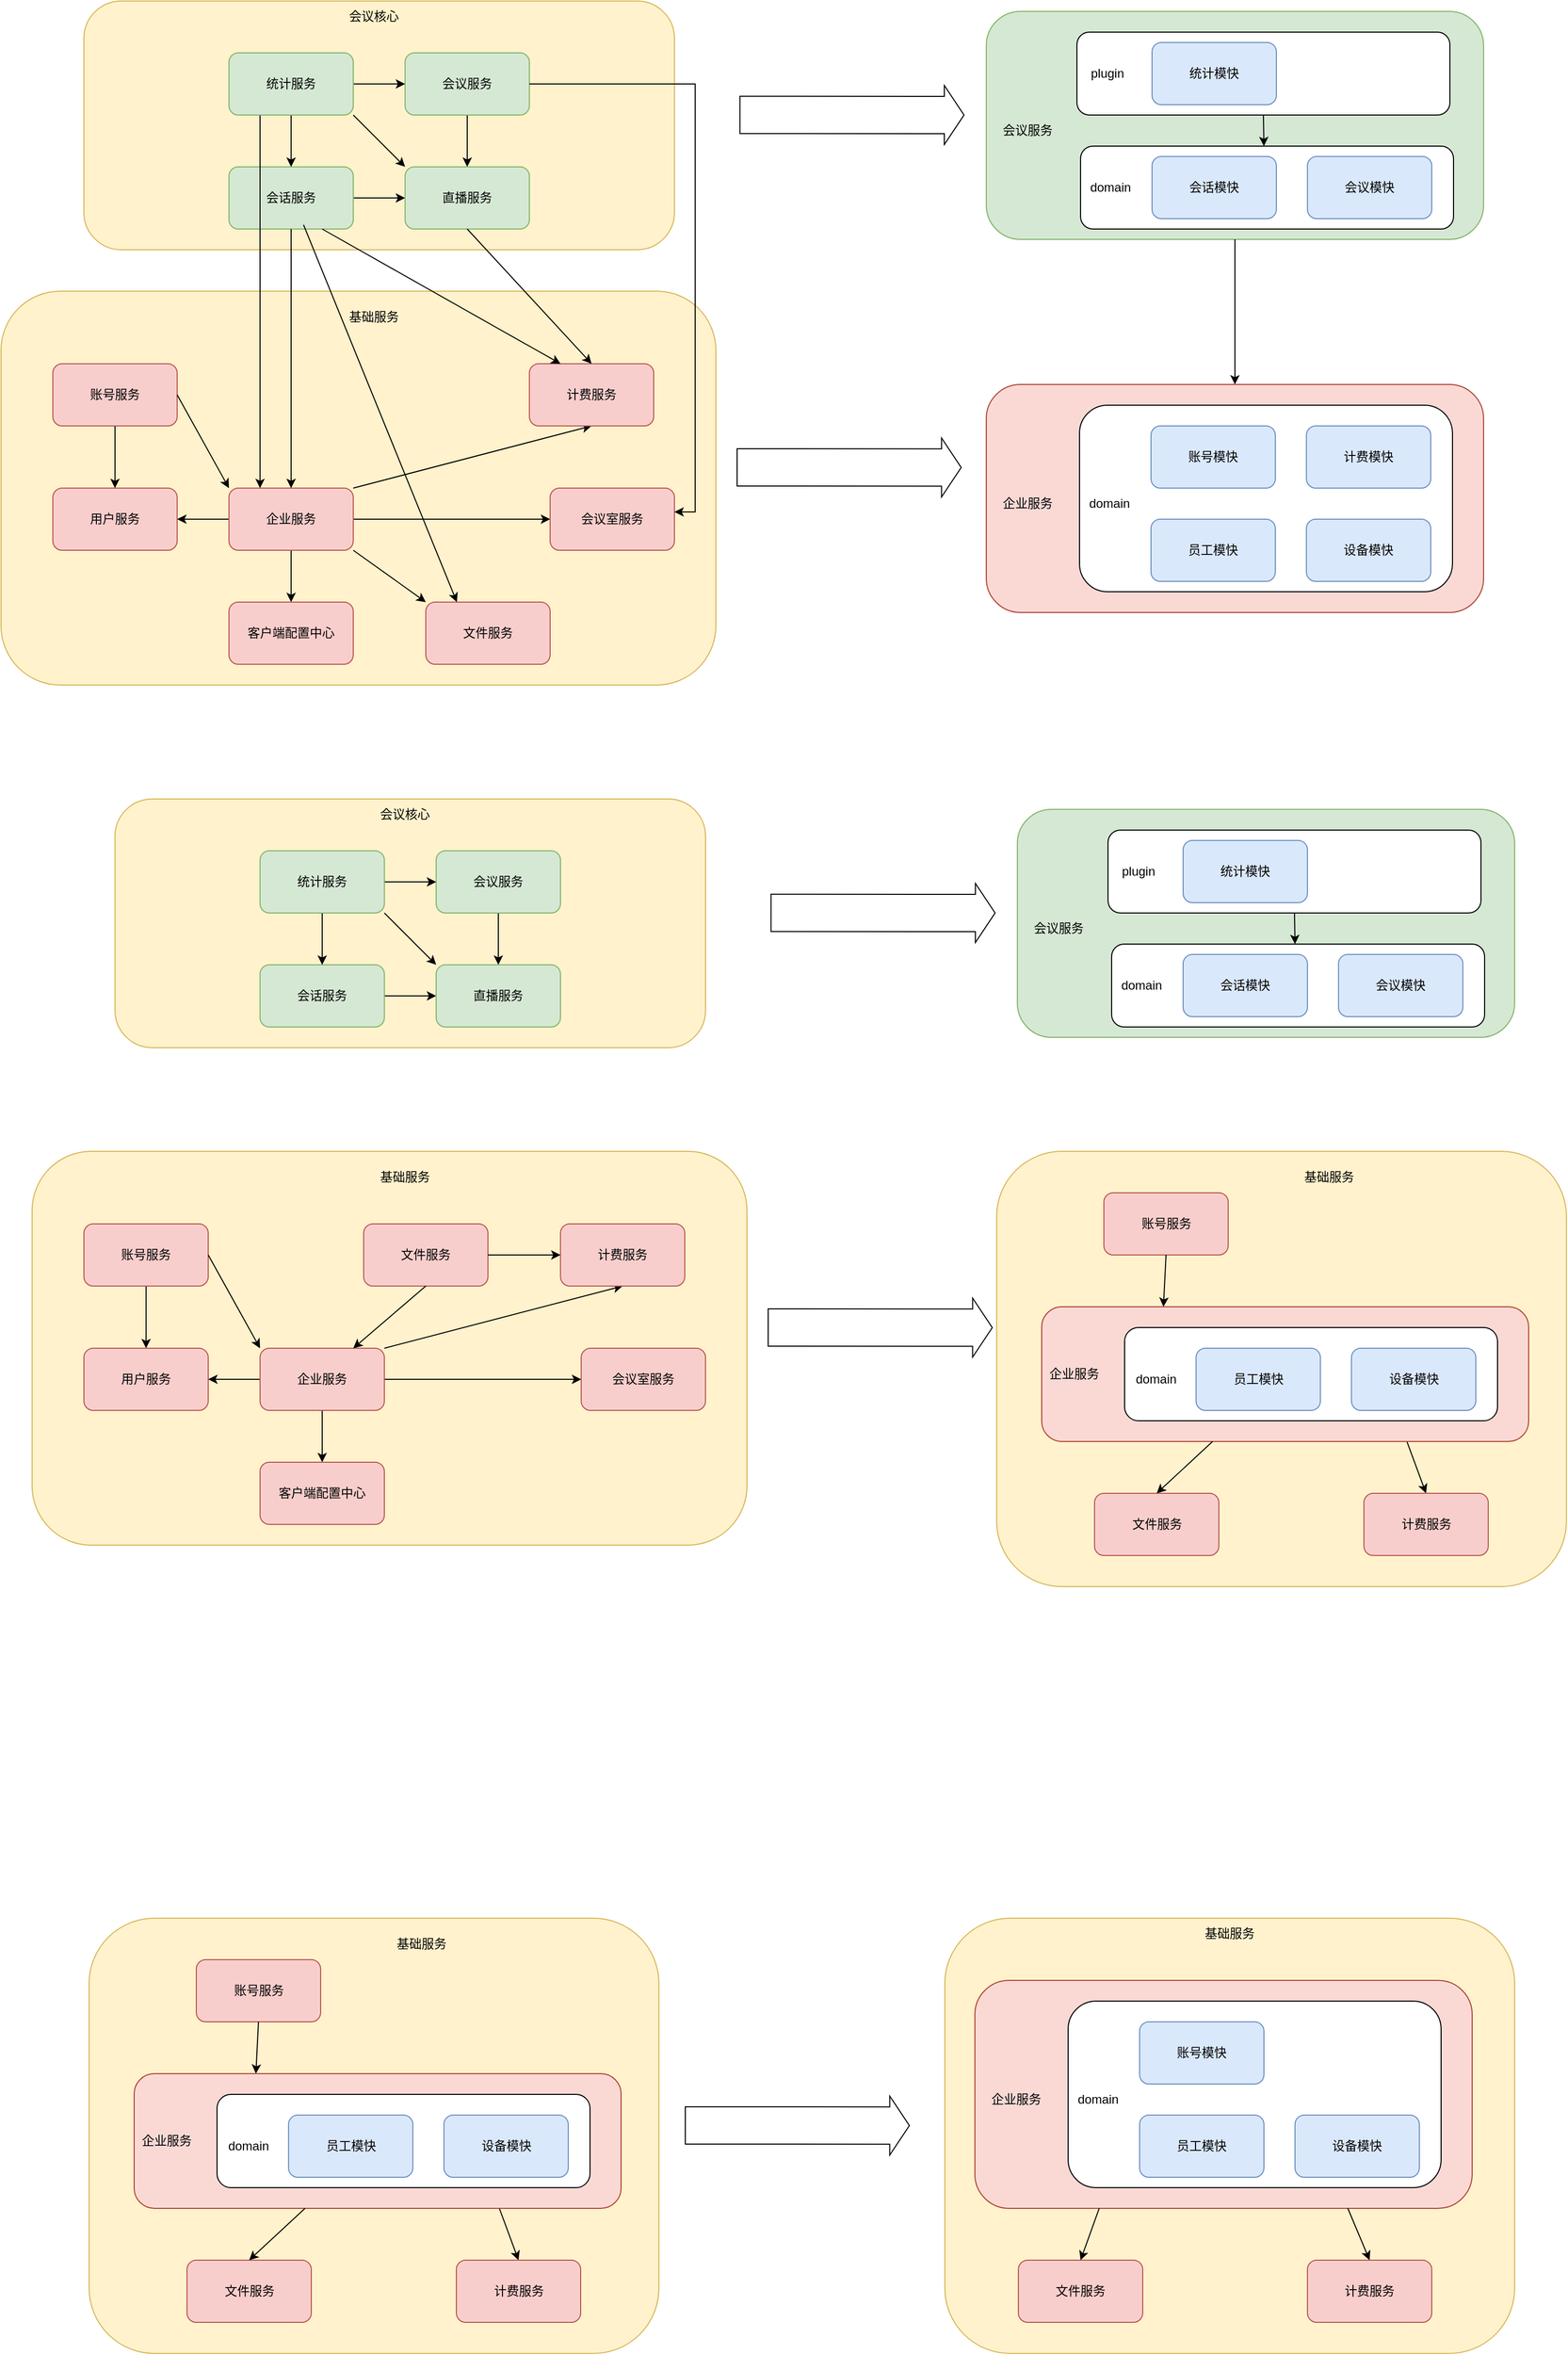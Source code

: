 <mxfile version="28.0.6">
  <diagram name="第 1 页" id="eJTNAvfNTYH1dQkb1K-Z">
    <mxGraphModel dx="2066" dy="1137" grid="1" gridSize="10" guides="1" tooltips="1" connect="1" arrows="1" fold="1" page="1" pageScale="1" pageWidth="827" pageHeight="1169" math="0" shadow="0">
      <root>
        <mxCell id="0" />
        <mxCell id="1" parent="0" />
        <mxCell id="ZSQEGUYuyJMnZnIy-sLQ-220" value="" style="rounded=1;whiteSpace=wrap;html=1;fillColor=#fff2cc;shadow=0;strokeColor=#d6b656;glass=0;" vertex="1" parent="1">
          <mxGeometry x="961" y="1880" width="550" height="420" as="geometry" />
        </mxCell>
        <mxCell id="ZSQEGUYuyJMnZnIy-sLQ-106" value="" style="rounded=1;whiteSpace=wrap;html=1;movable=1;resizable=1;rotatable=1;deletable=1;editable=1;locked=0;connectable=1;fillColor=#d5e8d4;strokeColor=#82b366;" vertex="1" parent="1">
          <mxGeometry x="1001" y="40" width="480" height="220" as="geometry" />
        </mxCell>
        <mxCell id="uBt-b1F2RA5JdHw69HLk-2" value="" style="rounded=1;whiteSpace=wrap;html=1;fillColor=#fff2cc;shadow=0;strokeColor=#d6b656;glass=0;" parent="1" vertex="1">
          <mxGeometry x="50" y="310" width="690" height="380" as="geometry" />
        </mxCell>
        <mxCell id="uBt-b1F2RA5JdHw69HLk-3" value="基础服务" style="text;html=1;align=center;verticalAlign=middle;whiteSpace=wrap;rounded=0;shadow=0;" parent="1" vertex="1">
          <mxGeometry x="380" y="320" width="60" height="30" as="geometry" />
        </mxCell>
        <mxCell id="uBt-b1F2RA5JdHw69HLk-4" value="用户服务" style="rounded=1;whiteSpace=wrap;html=1;fillColor=#f8cecc;shadow=0;strokeColor=#b85450;" parent="1" vertex="1">
          <mxGeometry x="100" y="500" width="120" height="60" as="geometry" />
        </mxCell>
        <mxCell id="uBt-b1F2RA5JdHw69HLk-32" value="" style="edgeStyle=orthogonalEdgeStyle;rounded=0;orthogonalLoop=1;jettySize=auto;html=1;shadow=0;" parent="1" source="uBt-b1F2RA5JdHw69HLk-5" target="uBt-b1F2RA5JdHw69HLk-4" edge="1">
          <mxGeometry relative="1" as="geometry" />
        </mxCell>
        <mxCell id="uBt-b1F2RA5JdHw69HLk-34" style="edgeStyle=orthogonalEdgeStyle;rounded=0;orthogonalLoop=1;jettySize=auto;html=1;exitX=1;exitY=0.5;exitDx=0;exitDy=0;entryX=0;entryY=0.5;entryDx=0;entryDy=0;shadow=0;" parent="1" source="uBt-b1F2RA5JdHw69HLk-5" target="uBt-b1F2RA5JdHw69HLk-33" edge="1">
          <mxGeometry relative="1" as="geometry" />
        </mxCell>
        <mxCell id="uBt-b1F2RA5JdHw69HLk-39" value="" style="edgeStyle=orthogonalEdgeStyle;rounded=0;orthogonalLoop=1;jettySize=auto;html=1;shadow=0;" parent="1" source="uBt-b1F2RA5JdHw69HLk-5" target="uBt-b1F2RA5JdHw69HLk-38" edge="1">
          <mxGeometry relative="1" as="geometry" />
        </mxCell>
        <mxCell id="ZSQEGUYuyJMnZnIy-sLQ-83" style="rounded=0;orthogonalLoop=1;jettySize=auto;html=1;exitX=1;exitY=0;exitDx=0;exitDy=0;entryX=0.5;entryY=1;entryDx=0;entryDy=0;" edge="1" parent="1" source="uBt-b1F2RA5JdHw69HLk-5" target="uBt-b1F2RA5JdHw69HLk-8">
          <mxGeometry relative="1" as="geometry" />
        </mxCell>
        <mxCell id="ZSQEGUYuyJMnZnIy-sLQ-217" style="rounded=0;orthogonalLoop=1;jettySize=auto;html=1;exitX=1;exitY=1;exitDx=0;exitDy=0;entryX=0;entryY=0;entryDx=0;entryDy=0;" edge="1" parent="1" source="uBt-b1F2RA5JdHw69HLk-5" target="uBt-b1F2RA5JdHw69HLk-7">
          <mxGeometry relative="1" as="geometry" />
        </mxCell>
        <mxCell id="uBt-b1F2RA5JdHw69HLk-5" value="企业服务" style="rounded=1;whiteSpace=wrap;html=1;fillColor=#f8cecc;shadow=0;strokeColor=#b85450;" parent="1" vertex="1">
          <mxGeometry x="270" y="500" width="120" height="60" as="geometry" />
        </mxCell>
        <mxCell id="uBt-b1F2RA5JdHw69HLk-31" value="" style="edgeStyle=orthogonalEdgeStyle;rounded=0;orthogonalLoop=1;jettySize=auto;html=1;shadow=0;" parent="1" source="uBt-b1F2RA5JdHw69HLk-6" target="uBt-b1F2RA5JdHw69HLk-4" edge="1">
          <mxGeometry relative="1" as="geometry" />
        </mxCell>
        <mxCell id="uBt-b1F2RA5JdHw69HLk-6" value="账号服务" style="rounded=1;whiteSpace=wrap;html=1;fillColor=#f8cecc;shadow=0;strokeColor=#b85450;" parent="1" vertex="1">
          <mxGeometry x="100" y="380" width="120" height="60" as="geometry" />
        </mxCell>
        <mxCell id="uBt-b1F2RA5JdHw69HLk-7" value="文件服务" style="rounded=1;whiteSpace=wrap;html=1;fillColor=#f8cecc;shadow=0;strokeColor=#b85450;" parent="1" vertex="1">
          <mxGeometry x="460" y="610" width="120" height="60" as="geometry" />
        </mxCell>
        <mxCell id="uBt-b1F2RA5JdHw69HLk-8" value="计费服务" style="rounded=1;whiteSpace=wrap;html=1;fillColor=#f8cecc;shadow=0;strokeColor=#b85450;" parent="1" vertex="1">
          <mxGeometry x="560" y="380" width="120" height="60" as="geometry" />
        </mxCell>
        <mxCell id="uBt-b1F2RA5JdHw69HLk-9" value="" style="rounded=1;whiteSpace=wrap;html=1;fillColor=#fff2cc;shadow=0;strokeColor=#d6b656;glass=0;" parent="1" vertex="1">
          <mxGeometry x="130" y="30" width="570" height="240" as="geometry" />
        </mxCell>
        <mxCell id="uBt-b1F2RA5JdHw69HLk-11" value="会议核心" style="text;html=1;align=center;verticalAlign=middle;whiteSpace=wrap;rounded=0;shadow=0;" parent="1" vertex="1">
          <mxGeometry x="380" y="30" width="60" height="30" as="geometry" />
        </mxCell>
        <mxCell id="uBt-b1F2RA5JdHw69HLk-19" value="" style="edgeStyle=orthogonalEdgeStyle;rounded=0;orthogonalLoop=1;jettySize=auto;html=1;shadow=0;" parent="1" source="uBt-b1F2RA5JdHw69HLk-12" target="uBt-b1F2RA5JdHw69HLk-14" edge="1">
          <mxGeometry relative="1" as="geometry" />
        </mxCell>
        <mxCell id="uBt-b1F2RA5JdHw69HLk-12" value="会议服务" style="rounded=1;whiteSpace=wrap;html=1;fillColor=#d5e8d4;shadow=0;strokeColor=#82b366;" parent="1" vertex="1">
          <mxGeometry x="440" y="80" width="120" height="60" as="geometry" />
        </mxCell>
        <mxCell id="uBt-b1F2RA5JdHw69HLk-18" value="" style="edgeStyle=orthogonalEdgeStyle;rounded=0;orthogonalLoop=1;jettySize=auto;html=1;shadow=0;" parent="1" source="uBt-b1F2RA5JdHw69HLk-13" target="uBt-b1F2RA5JdHw69HLk-14" edge="1">
          <mxGeometry relative="1" as="geometry" />
        </mxCell>
        <mxCell id="uBt-b1F2RA5JdHw69HLk-13" value="会话服务" style="rounded=1;whiteSpace=wrap;html=1;fillColor=#d5e8d4;shadow=0;strokeColor=#82b366;" parent="1" vertex="1">
          <mxGeometry x="270" y="190" width="120" height="60" as="geometry" />
        </mxCell>
        <mxCell id="uBt-b1F2RA5JdHw69HLk-14" value="直播服务" style="rounded=1;whiteSpace=wrap;html=1;shadow=0;fillColor=#d5e8d4;strokeColor=#82b366;glass=0;" parent="1" vertex="1">
          <mxGeometry x="440" y="190" width="120" height="60" as="geometry" />
        </mxCell>
        <mxCell id="uBt-b1F2RA5JdHw69HLk-16" value="" style="edgeStyle=orthogonalEdgeStyle;rounded=0;orthogonalLoop=1;jettySize=auto;html=1;shadow=0;" parent="1" source="uBt-b1F2RA5JdHw69HLk-15" target="uBt-b1F2RA5JdHw69HLk-12" edge="1">
          <mxGeometry relative="1" as="geometry" />
        </mxCell>
        <mxCell id="uBt-b1F2RA5JdHw69HLk-17" value="" style="edgeStyle=orthogonalEdgeStyle;rounded=0;orthogonalLoop=1;jettySize=auto;html=1;shadow=0;" parent="1" source="uBt-b1F2RA5JdHw69HLk-15" target="uBt-b1F2RA5JdHw69HLk-13" edge="1">
          <mxGeometry relative="1" as="geometry" />
        </mxCell>
        <mxCell id="uBt-b1F2RA5JdHw69HLk-40" style="rounded=0;orthogonalLoop=1;jettySize=auto;html=1;exitX=0.25;exitY=1;exitDx=0;exitDy=0;entryX=0.25;entryY=0;entryDx=0;entryDy=0;shadow=0;" parent="1" source="uBt-b1F2RA5JdHw69HLk-15" target="uBt-b1F2RA5JdHw69HLk-5" edge="1">
          <mxGeometry relative="1" as="geometry" />
        </mxCell>
        <mxCell id="uBt-b1F2RA5JdHw69HLk-15" value="统计服务" style="rounded=1;whiteSpace=wrap;html=1;shadow=0;fillColor=#d5e8d4;strokeColor=#82b366;" parent="1" vertex="1">
          <mxGeometry x="270" y="80" width="120" height="60" as="geometry" />
        </mxCell>
        <mxCell id="uBt-b1F2RA5JdHw69HLk-20" value="" style="endArrow=classic;html=1;rounded=0;exitX=1;exitY=1;exitDx=0;exitDy=0;entryX=0;entryY=0;entryDx=0;entryDy=0;shadow=0;" parent="1" source="uBt-b1F2RA5JdHw69HLk-15" target="uBt-b1F2RA5JdHw69HLk-14" edge="1">
          <mxGeometry width="50" height="50" relative="1" as="geometry">
            <mxPoint x="390" y="350" as="sourcePoint" />
            <mxPoint x="440" y="300" as="targetPoint" />
          </mxGeometry>
        </mxCell>
        <mxCell id="uBt-b1F2RA5JdHw69HLk-21" value="" style="endArrow=classic;html=1;rounded=0;exitX=0.5;exitY=1;exitDx=0;exitDy=0;entryX=0.5;entryY=0;entryDx=0;entryDy=0;shadow=0;" parent="1" source="uBt-b1F2RA5JdHw69HLk-14" target="uBt-b1F2RA5JdHw69HLk-8" edge="1">
          <mxGeometry width="50" height="50" relative="1" as="geometry">
            <mxPoint x="-10" y="330" as="sourcePoint" />
            <mxPoint x="40" y="280" as="targetPoint" />
          </mxGeometry>
        </mxCell>
        <mxCell id="uBt-b1F2RA5JdHw69HLk-23" value="" style="endArrow=classic;html=1;rounded=0;exitX=0.5;exitY=1;exitDx=0;exitDy=0;entryX=0.5;entryY=0;entryDx=0;entryDy=0;shadow=0;" parent="1" source="uBt-b1F2RA5JdHw69HLk-13" target="uBt-b1F2RA5JdHw69HLk-5" edge="1">
          <mxGeometry width="50" height="50" relative="1" as="geometry">
            <mxPoint x="514" y="260" as="sourcePoint" />
            <mxPoint x="560" y="400" as="targetPoint" />
          </mxGeometry>
        </mxCell>
        <mxCell id="uBt-b1F2RA5JdHw69HLk-24" value="" style="endArrow=classic;html=1;rounded=0;exitX=0.75;exitY=1;exitDx=0;exitDy=0;entryX=0.25;entryY=0;entryDx=0;entryDy=0;shadow=0;" parent="1" source="uBt-b1F2RA5JdHw69HLk-13" target="uBt-b1F2RA5JdHw69HLk-8" edge="1">
          <mxGeometry width="50" height="50" relative="1" as="geometry">
            <mxPoint x="340" y="260" as="sourcePoint" />
            <mxPoint x="364" y="410" as="targetPoint" />
          </mxGeometry>
        </mxCell>
        <mxCell id="uBt-b1F2RA5JdHw69HLk-25" value="" style="endArrow=classic;html=1;rounded=0;exitX=0.6;exitY=0.933;exitDx=0;exitDy=0;entryX=0.25;entryY=0;entryDx=0;entryDy=0;exitPerimeter=0;shadow=0;" parent="1" source="uBt-b1F2RA5JdHw69HLk-13" target="uBt-b1F2RA5JdHw69HLk-7" edge="1">
          <mxGeometry width="50" height="50" relative="1" as="geometry">
            <mxPoint x="340" y="260" as="sourcePoint" />
            <mxPoint x="364" y="410" as="targetPoint" />
          </mxGeometry>
        </mxCell>
        <mxCell id="uBt-b1F2RA5JdHw69HLk-30" value="" style="endArrow=classic;html=1;rounded=0;exitX=1;exitY=0.5;exitDx=0;exitDy=0;entryX=0;entryY=0;entryDx=0;entryDy=0;shadow=0;" parent="1" source="uBt-b1F2RA5JdHw69HLk-6" target="uBt-b1F2RA5JdHw69HLk-5" edge="1">
          <mxGeometry width="50" height="50" relative="1" as="geometry">
            <mxPoint x="340" y="260" as="sourcePoint" />
            <mxPoint x="394" y="480" as="targetPoint" />
          </mxGeometry>
        </mxCell>
        <mxCell id="uBt-b1F2RA5JdHw69HLk-33" value="会议室服务" style="rounded=1;whiteSpace=wrap;html=1;fillColor=#f8cecc;shadow=0;strokeColor=#b85450;" parent="1" vertex="1">
          <mxGeometry x="580" y="500" width="120" height="60" as="geometry" />
        </mxCell>
        <mxCell id="uBt-b1F2RA5JdHw69HLk-37" style="edgeStyle=orthogonalEdgeStyle;rounded=0;orthogonalLoop=1;jettySize=auto;html=1;entryX=1;entryY=0.383;entryDx=0;entryDy=0;entryPerimeter=0;shadow=0;" parent="1" source="uBt-b1F2RA5JdHw69HLk-12" target="uBt-b1F2RA5JdHw69HLk-33" edge="1">
          <mxGeometry relative="1" as="geometry" />
        </mxCell>
        <mxCell id="uBt-b1F2RA5JdHw69HLk-38" value="客户端配置中心" style="rounded=1;whiteSpace=wrap;html=1;fillColor=#f8cecc;shadow=0;strokeColor=#b85450;" parent="1" vertex="1">
          <mxGeometry x="270" y="610" width="120" height="60" as="geometry" />
        </mxCell>
        <mxCell id="ZSQEGUYuyJMnZnIy-sLQ-87" value="" style="shape=flexArrow;endArrow=classic;html=1;rounded=0;exitX=1.004;exitY=0.444;exitDx=0;exitDy=0;exitPerimeter=0;width=36;endSize=5.99;" edge="1" parent="1">
          <mxGeometry width="50" height="50" relative="1" as="geometry">
            <mxPoint x="762.72" y="139.88" as="sourcePoint" />
            <mxPoint x="980" y="140" as="targetPoint" />
          </mxGeometry>
        </mxCell>
        <mxCell id="ZSQEGUYuyJMnZnIy-sLQ-104" value="" style="shape=flexArrow;endArrow=classic;html=1;rounded=0;exitX=1.004;exitY=0.444;exitDx=0;exitDy=0;exitPerimeter=0;width=36;endSize=5.99;" edge="1" parent="1">
          <mxGeometry width="50" height="50" relative="1" as="geometry">
            <mxPoint x="760.0" y="480.0" as="sourcePoint" />
            <mxPoint x="977.28" y="480.12" as="targetPoint" />
          </mxGeometry>
        </mxCell>
        <mxCell id="ZSQEGUYuyJMnZnIy-sLQ-105" value="" style="endArrow=classic;html=1;rounded=0;entryX=0.5;entryY=0;entryDx=0;entryDy=0;exitX=0.5;exitY=1;exitDx=0;exitDy=0;" edge="1" parent="1" target="ZSQEGUYuyJMnZnIy-sLQ-92">
          <mxGeometry width="50" height="50" relative="1" as="geometry">
            <mxPoint x="1241" y="260" as="sourcePoint" />
            <mxPoint x="881" y="290" as="targetPoint" />
          </mxGeometry>
        </mxCell>
        <mxCell id="ZSQEGUYuyJMnZnIy-sLQ-92" value="" style="rounded=1;whiteSpace=wrap;html=1;movable=1;resizable=1;rotatable=1;deletable=1;editable=1;locked=0;connectable=1;fillColor=#fad9d5;strokeColor=#ae4132;" vertex="1" parent="1">
          <mxGeometry x="1001" y="400" width="480" height="220" as="geometry" />
        </mxCell>
        <mxCell id="ZSQEGUYuyJMnZnIy-sLQ-98" value="" style="rounded=1;whiteSpace=wrap;html=1;movable=1;resizable=1;rotatable=1;deletable=1;editable=1;locked=0;connectable=1;container=0;" vertex="1" parent="1">
          <mxGeometry x="1091" y="420" width="360" height="180" as="geometry" />
        </mxCell>
        <mxCell id="ZSQEGUYuyJMnZnIy-sLQ-95" value="账号模快" style="rounded=1;whiteSpace=wrap;html=1;shadow=0;movable=1;resizable=1;rotatable=1;deletable=1;editable=1;locked=0;connectable=1;fillColor=#dae8fc;strokeColor=#6c8ebf;" vertex="1" parent="1">
          <mxGeometry x="1160" y="440" width="120" height="60" as="geometry" />
        </mxCell>
        <mxCell id="ZSQEGUYuyJMnZnIy-sLQ-102" value="企业服务" style="text;html=1;align=center;verticalAlign=middle;whiteSpace=wrap;rounded=0;movable=1;resizable=1;rotatable=1;deletable=1;editable=1;locked=0;connectable=1;" vertex="1" parent="1">
          <mxGeometry x="1011" y="500" width="60" height="30" as="geometry" />
        </mxCell>
        <mxCell id="ZSQEGUYuyJMnZnIy-sLQ-103" value="计费模快" style="rounded=1;whiteSpace=wrap;html=1;shadow=0;fillColor=#dae8fc;strokeColor=#6c8ebf;movable=1;resizable=1;rotatable=1;deletable=1;editable=1;locked=0;connectable=1;" vertex="1" parent="1">
          <mxGeometry x="1310" y="440" width="120" height="60" as="geometry" />
        </mxCell>
        <mxCell id="ZSQEGUYuyJMnZnIy-sLQ-99" value="设备模快" style="rounded=1;whiteSpace=wrap;html=1;fillColor=#dae8fc;shadow=0;strokeColor=#6c8ebf;movable=1;resizable=1;rotatable=1;deletable=1;editable=1;locked=0;connectable=1;container=0;" vertex="1" parent="1">
          <mxGeometry x="1310" y="530" width="120" height="60" as="geometry" />
        </mxCell>
        <mxCell id="ZSQEGUYuyJMnZnIy-sLQ-100" value="员工模快" style="rounded=1;whiteSpace=wrap;html=1;shadow=0;movable=1;resizable=1;rotatable=1;deletable=1;editable=1;locked=0;connectable=1;container=0;fillColor=#dae8fc;strokeColor=#6c8ebf;" vertex="1" parent="1">
          <mxGeometry x="1160" y="530" width="120" height="60" as="geometry" />
        </mxCell>
        <mxCell id="ZSQEGUYuyJMnZnIy-sLQ-101" value="domain" style="text;html=1;align=center;verticalAlign=middle;whiteSpace=wrap;rounded=0;movable=1;resizable=1;rotatable=1;deletable=1;editable=1;locked=0;connectable=1;container=0;" vertex="1" parent="1">
          <mxGeometry x="1090" y="500" width="60" height="30" as="geometry" />
        </mxCell>
        <mxCell id="ZSQEGUYuyJMnZnIy-sLQ-78" style="edgeStyle=orthogonalEdgeStyle;rounded=0;orthogonalLoop=1;jettySize=auto;html=1;exitX=0.5;exitY=1;exitDx=0;exitDy=0;movable=1;resizable=1;rotatable=1;deletable=1;editable=1;locked=0;connectable=1;" edge="1" parent="1" source="ZSQEGUYuyJMnZnIy-sLQ-75">
          <mxGeometry relative="1" as="geometry">
            <mxPoint x="1269" y="170" as="targetPoint" />
          </mxGeometry>
        </mxCell>
        <mxCell id="ZSQEGUYuyJMnZnIy-sLQ-75" value="" style="rounded=1;whiteSpace=wrap;html=1;movable=1;resizable=1;rotatable=1;deletable=1;editable=1;locked=0;connectable=1;container=0;" vertex="1" parent="1">
          <mxGeometry x="1088.5" y="60" width="360" height="80" as="geometry" />
        </mxCell>
        <mxCell id="ZSQEGUYuyJMnZnIy-sLQ-59" value="统计模快" style="rounded=1;whiteSpace=wrap;html=1;shadow=0;movable=1;resizable=1;rotatable=1;deletable=1;editable=1;locked=0;connectable=1;container=0;fillColor=#dae8fc;strokeColor=#6c8ebf;" vertex="1" parent="1">
          <mxGeometry x="1161" y="70" width="120" height="60" as="geometry" />
        </mxCell>
        <mxCell id="ZSQEGUYuyJMnZnIy-sLQ-76" value="plugin" style="text;html=1;align=center;verticalAlign=middle;whiteSpace=wrap;rounded=0;movable=1;resizable=1;rotatable=1;deletable=1;editable=1;locked=0;connectable=1;container=0;" vertex="1" parent="1">
          <mxGeometry x="1087.5" y="85" width="60" height="30" as="geometry" />
        </mxCell>
        <mxCell id="ZSQEGUYuyJMnZnIy-sLQ-79" value="会议服务" style="text;html=1;align=center;verticalAlign=middle;whiteSpace=wrap;rounded=0;movable=1;resizable=1;rotatable=1;deletable=1;editable=1;locked=0;connectable=1;container=0;" vertex="1" parent="1">
          <mxGeometry x="1011" y="140" width="60" height="30" as="geometry" />
        </mxCell>
        <mxCell id="ZSQEGUYuyJMnZnIy-sLQ-72" value="" style="rounded=1;whiteSpace=wrap;html=1;movable=1;resizable=1;rotatable=1;deletable=1;editable=1;locked=0;connectable=1;container=0;" vertex="1" parent="1">
          <mxGeometry x="1092" y="170" width="360" height="80" as="geometry" />
        </mxCell>
        <mxCell id="ZSQEGUYuyJMnZnIy-sLQ-52" value="会议模快" style="rounded=1;whiteSpace=wrap;html=1;shadow=0;movable=1;resizable=1;rotatable=1;deletable=1;editable=1;locked=0;connectable=1;container=0;fillColor=#dae8fc;strokeColor=#6c8ebf;" vertex="1" parent="1">
          <mxGeometry x="1311" y="180" width="120" height="60" as="geometry" />
        </mxCell>
        <mxCell id="ZSQEGUYuyJMnZnIy-sLQ-54" value="会话模快" style="rounded=1;whiteSpace=wrap;html=1;shadow=0;movable=1;resizable=1;rotatable=1;deletable=1;editable=1;locked=0;connectable=1;container=0;fillColor=#dae8fc;strokeColor=#6c8ebf;" vertex="1" parent="1">
          <mxGeometry x="1161" y="180" width="120" height="60" as="geometry" />
        </mxCell>
        <mxCell id="ZSQEGUYuyJMnZnIy-sLQ-73" value="domain" style="text;html=1;align=center;verticalAlign=middle;whiteSpace=wrap;rounded=0;movable=1;resizable=1;rotatable=1;deletable=1;editable=1;locked=0;connectable=1;container=0;" vertex="1" parent="1">
          <mxGeometry x="1091" y="195" width="60" height="30" as="geometry" />
        </mxCell>
        <mxCell id="ZSQEGUYuyJMnZnIy-sLQ-107" value="" style="rounded=1;whiteSpace=wrap;html=1;movable=1;resizable=1;rotatable=1;deletable=1;editable=1;locked=0;connectable=1;fillColor=#d5e8d4;strokeColor=#82b366;" vertex="1" parent="1">
          <mxGeometry x="1031" y="810" width="480" height="220" as="geometry" />
        </mxCell>
        <mxCell id="ZSQEGUYuyJMnZnIy-sLQ-108" value="" style="rounded=1;whiteSpace=wrap;html=1;fillColor=#fff2cc;shadow=0;strokeColor=#d6b656;glass=0;" vertex="1" parent="1">
          <mxGeometry x="80" y="1140" width="690" height="380" as="geometry" />
        </mxCell>
        <mxCell id="ZSQEGUYuyJMnZnIy-sLQ-109" value="基础服务" style="text;html=1;align=center;verticalAlign=middle;whiteSpace=wrap;rounded=0;shadow=0;" vertex="1" parent="1">
          <mxGeometry x="410" y="1150" width="60" height="30" as="geometry" />
        </mxCell>
        <mxCell id="ZSQEGUYuyJMnZnIy-sLQ-110" value="用户服务" style="rounded=1;whiteSpace=wrap;html=1;fillColor=#f8cecc;shadow=0;strokeColor=#b85450;" vertex="1" parent="1">
          <mxGeometry x="130" y="1330" width="120" height="60" as="geometry" />
        </mxCell>
        <mxCell id="ZSQEGUYuyJMnZnIy-sLQ-111" value="" style="edgeStyle=orthogonalEdgeStyle;rounded=0;orthogonalLoop=1;jettySize=auto;html=1;shadow=0;" edge="1" source="ZSQEGUYuyJMnZnIy-sLQ-115" target="ZSQEGUYuyJMnZnIy-sLQ-110" parent="1">
          <mxGeometry relative="1" as="geometry" />
        </mxCell>
        <mxCell id="ZSQEGUYuyJMnZnIy-sLQ-112" style="edgeStyle=orthogonalEdgeStyle;rounded=0;orthogonalLoop=1;jettySize=auto;html=1;exitX=1;exitY=0.5;exitDx=0;exitDy=0;entryX=0;entryY=0.5;entryDx=0;entryDy=0;shadow=0;" edge="1" source="ZSQEGUYuyJMnZnIy-sLQ-115" target="ZSQEGUYuyJMnZnIy-sLQ-139" parent="1">
          <mxGeometry relative="1" as="geometry" />
        </mxCell>
        <mxCell id="ZSQEGUYuyJMnZnIy-sLQ-113" value="" style="edgeStyle=orthogonalEdgeStyle;rounded=0;orthogonalLoop=1;jettySize=auto;html=1;shadow=0;" edge="1" source="ZSQEGUYuyJMnZnIy-sLQ-115" target="ZSQEGUYuyJMnZnIy-sLQ-141" parent="1">
          <mxGeometry relative="1" as="geometry" />
        </mxCell>
        <mxCell id="ZSQEGUYuyJMnZnIy-sLQ-114" style="rounded=0;orthogonalLoop=1;jettySize=auto;html=1;exitX=1;exitY=0;exitDx=0;exitDy=0;entryX=0.5;entryY=1;entryDx=0;entryDy=0;" edge="1" source="ZSQEGUYuyJMnZnIy-sLQ-115" target="ZSQEGUYuyJMnZnIy-sLQ-119" parent="1">
          <mxGeometry relative="1" as="geometry" />
        </mxCell>
        <mxCell id="ZSQEGUYuyJMnZnIy-sLQ-115" value="企业服务" style="rounded=1;whiteSpace=wrap;html=1;fillColor=#f8cecc;shadow=0;strokeColor=#b85450;" vertex="1" parent="1">
          <mxGeometry x="300" y="1330" width="120" height="60" as="geometry" />
        </mxCell>
        <mxCell id="ZSQEGUYuyJMnZnIy-sLQ-116" value="" style="edgeStyle=orthogonalEdgeStyle;rounded=0;orthogonalLoop=1;jettySize=auto;html=1;shadow=0;" edge="1" source="ZSQEGUYuyJMnZnIy-sLQ-117" target="ZSQEGUYuyJMnZnIy-sLQ-110" parent="1">
          <mxGeometry relative="1" as="geometry" />
        </mxCell>
        <mxCell id="ZSQEGUYuyJMnZnIy-sLQ-117" value="账号服务" style="rounded=1;whiteSpace=wrap;html=1;fillColor=#f8cecc;shadow=0;strokeColor=#b85450;" vertex="1" parent="1">
          <mxGeometry x="130" y="1210" width="120" height="60" as="geometry" />
        </mxCell>
        <mxCell id="ZSQEGUYuyJMnZnIy-sLQ-118" value="文件服务" style="rounded=1;whiteSpace=wrap;html=1;fillColor=#f8cecc;shadow=0;strokeColor=#b85450;" vertex="1" parent="1">
          <mxGeometry x="400" y="1210" width="120" height="60" as="geometry" />
        </mxCell>
        <mxCell id="ZSQEGUYuyJMnZnIy-sLQ-119" value="计费服务" style="rounded=1;whiteSpace=wrap;html=1;fillColor=#f8cecc;shadow=0;strokeColor=#b85450;" vertex="1" parent="1">
          <mxGeometry x="590" y="1210" width="120" height="60" as="geometry" />
        </mxCell>
        <mxCell id="ZSQEGUYuyJMnZnIy-sLQ-120" value="" style="rounded=1;whiteSpace=wrap;html=1;fillColor=#fff2cc;shadow=0;strokeColor=#d6b656;glass=0;" vertex="1" parent="1">
          <mxGeometry x="160" y="800" width="570" height="240" as="geometry" />
        </mxCell>
        <mxCell id="ZSQEGUYuyJMnZnIy-sLQ-121" value="会议核心" style="text;html=1;align=center;verticalAlign=middle;whiteSpace=wrap;rounded=0;shadow=0;" vertex="1" parent="1">
          <mxGeometry x="410" y="800" width="60" height="30" as="geometry" />
        </mxCell>
        <mxCell id="ZSQEGUYuyJMnZnIy-sLQ-122" value="" style="edgeStyle=orthogonalEdgeStyle;rounded=0;orthogonalLoop=1;jettySize=auto;html=1;shadow=0;" edge="1" source="ZSQEGUYuyJMnZnIy-sLQ-123" target="ZSQEGUYuyJMnZnIy-sLQ-126" parent="1">
          <mxGeometry relative="1" as="geometry" />
        </mxCell>
        <mxCell id="ZSQEGUYuyJMnZnIy-sLQ-123" value="会议服务" style="rounded=1;whiteSpace=wrap;html=1;fillColor=#d5e8d4;shadow=0;strokeColor=#82b366;" vertex="1" parent="1">
          <mxGeometry x="470" y="850" width="120" height="60" as="geometry" />
        </mxCell>
        <mxCell id="ZSQEGUYuyJMnZnIy-sLQ-124" value="" style="edgeStyle=orthogonalEdgeStyle;rounded=0;orthogonalLoop=1;jettySize=auto;html=1;shadow=0;" edge="1" source="ZSQEGUYuyJMnZnIy-sLQ-125" target="ZSQEGUYuyJMnZnIy-sLQ-126" parent="1">
          <mxGeometry relative="1" as="geometry" />
        </mxCell>
        <mxCell id="ZSQEGUYuyJMnZnIy-sLQ-125" value="会话服务" style="rounded=1;whiteSpace=wrap;html=1;fillColor=#d5e8d4;shadow=0;strokeColor=#82b366;" vertex="1" parent="1">
          <mxGeometry x="300" y="960" width="120" height="60" as="geometry" />
        </mxCell>
        <mxCell id="ZSQEGUYuyJMnZnIy-sLQ-126" value="直播服务" style="rounded=1;whiteSpace=wrap;html=1;shadow=0;fillColor=#d5e8d4;strokeColor=#82b366;glass=0;" vertex="1" parent="1">
          <mxGeometry x="470" y="960" width="120" height="60" as="geometry" />
        </mxCell>
        <mxCell id="ZSQEGUYuyJMnZnIy-sLQ-127" value="" style="edgeStyle=orthogonalEdgeStyle;rounded=0;orthogonalLoop=1;jettySize=auto;html=1;shadow=0;" edge="1" source="ZSQEGUYuyJMnZnIy-sLQ-130" target="ZSQEGUYuyJMnZnIy-sLQ-123" parent="1">
          <mxGeometry relative="1" as="geometry" />
        </mxCell>
        <mxCell id="ZSQEGUYuyJMnZnIy-sLQ-128" value="" style="edgeStyle=orthogonalEdgeStyle;rounded=0;orthogonalLoop=1;jettySize=auto;html=1;shadow=0;" edge="1" source="ZSQEGUYuyJMnZnIy-sLQ-130" target="ZSQEGUYuyJMnZnIy-sLQ-125" parent="1">
          <mxGeometry relative="1" as="geometry" />
        </mxCell>
        <mxCell id="ZSQEGUYuyJMnZnIy-sLQ-130" value="统计服务" style="rounded=1;whiteSpace=wrap;html=1;shadow=0;fillColor=#d5e8d4;strokeColor=#82b366;" vertex="1" parent="1">
          <mxGeometry x="300" y="850" width="120" height="60" as="geometry" />
        </mxCell>
        <mxCell id="ZSQEGUYuyJMnZnIy-sLQ-131" value="" style="endArrow=classic;html=1;rounded=0;exitX=1;exitY=1;exitDx=0;exitDy=0;entryX=0;entryY=0;entryDx=0;entryDy=0;shadow=0;" edge="1" source="ZSQEGUYuyJMnZnIy-sLQ-130" target="ZSQEGUYuyJMnZnIy-sLQ-126" parent="1">
          <mxGeometry width="50" height="50" relative="1" as="geometry">
            <mxPoint x="420" y="1120" as="sourcePoint" />
            <mxPoint x="470" y="1070" as="targetPoint" />
          </mxGeometry>
        </mxCell>
        <mxCell id="ZSQEGUYuyJMnZnIy-sLQ-136" value="" style="endArrow=classic;html=1;rounded=0;exitX=1;exitY=0.5;exitDx=0;exitDy=0;entryX=0;entryY=0.5;entryDx=0;entryDy=0;shadow=0;" edge="1" source="ZSQEGUYuyJMnZnIy-sLQ-118" target="ZSQEGUYuyJMnZnIy-sLQ-119" parent="1">
          <mxGeometry width="50" height="50" relative="1" as="geometry">
            <mxPoint x="382" y="1086" as="sourcePoint" />
            <mxPoint x="530" y="1330" as="targetPoint" />
          </mxGeometry>
        </mxCell>
        <mxCell id="ZSQEGUYuyJMnZnIy-sLQ-137" value="" style="endArrow=classic;html=1;rounded=0;exitX=0.5;exitY=1;exitDx=0;exitDy=0;entryX=0.75;entryY=0;entryDx=0;entryDy=0;shadow=0;" edge="1" source="ZSQEGUYuyJMnZnIy-sLQ-118" target="ZSQEGUYuyJMnZnIy-sLQ-115" parent="1">
          <mxGeometry width="50" height="50" relative="1" as="geometry">
            <mxPoint x="382" y="1086" as="sourcePoint" />
            <mxPoint x="570" y="1340" as="targetPoint" />
          </mxGeometry>
        </mxCell>
        <mxCell id="ZSQEGUYuyJMnZnIy-sLQ-138" value="" style="endArrow=classic;html=1;rounded=0;exitX=1;exitY=0.5;exitDx=0;exitDy=0;entryX=0;entryY=0;entryDx=0;entryDy=0;shadow=0;" edge="1" source="ZSQEGUYuyJMnZnIy-sLQ-117" target="ZSQEGUYuyJMnZnIy-sLQ-115" parent="1">
          <mxGeometry width="50" height="50" relative="1" as="geometry">
            <mxPoint x="370" y="1090" as="sourcePoint" />
            <mxPoint x="424" y="1310" as="targetPoint" />
          </mxGeometry>
        </mxCell>
        <mxCell id="ZSQEGUYuyJMnZnIy-sLQ-139" value="会议室服务" style="rounded=1;whiteSpace=wrap;html=1;fillColor=#f8cecc;shadow=0;strokeColor=#b85450;" vertex="1" parent="1">
          <mxGeometry x="610" y="1330" width="120" height="60" as="geometry" />
        </mxCell>
        <mxCell id="ZSQEGUYuyJMnZnIy-sLQ-141" value="客户端配置中心" style="rounded=1;whiteSpace=wrap;html=1;fillColor=#f8cecc;shadow=0;strokeColor=#b85450;" vertex="1" parent="1">
          <mxGeometry x="300" y="1440" width="120" height="60" as="geometry" />
        </mxCell>
        <mxCell id="ZSQEGUYuyJMnZnIy-sLQ-142" value="" style="shape=flexArrow;endArrow=classic;html=1;rounded=0;exitX=1.004;exitY=0.444;exitDx=0;exitDy=0;exitPerimeter=0;width=36;endSize=5.99;" edge="1" parent="1">
          <mxGeometry width="50" height="50" relative="1" as="geometry">
            <mxPoint x="792.72" y="909.88" as="sourcePoint" />
            <mxPoint x="1010" y="910" as="targetPoint" />
          </mxGeometry>
        </mxCell>
        <mxCell id="ZSQEGUYuyJMnZnIy-sLQ-143" value="" style="shape=flexArrow;endArrow=classic;html=1;rounded=0;exitX=1.004;exitY=0.444;exitDx=0;exitDy=0;exitPerimeter=0;width=36;endSize=5.99;" edge="1" parent="1">
          <mxGeometry width="50" height="50" relative="1" as="geometry">
            <mxPoint x="790.0" y="1310" as="sourcePoint" />
            <mxPoint x="1007.28" y="1310.12" as="targetPoint" />
          </mxGeometry>
        </mxCell>
        <mxCell id="ZSQEGUYuyJMnZnIy-sLQ-153" style="edgeStyle=orthogonalEdgeStyle;rounded=0;orthogonalLoop=1;jettySize=auto;html=1;exitX=0.5;exitY=1;exitDx=0;exitDy=0;movable=1;resizable=1;rotatable=1;deletable=1;editable=1;locked=0;connectable=1;" edge="1" source="ZSQEGUYuyJMnZnIy-sLQ-154" parent="1">
          <mxGeometry relative="1" as="geometry">
            <mxPoint x="1299" y="940" as="targetPoint" />
          </mxGeometry>
        </mxCell>
        <mxCell id="ZSQEGUYuyJMnZnIy-sLQ-154" value="" style="rounded=1;whiteSpace=wrap;html=1;movable=1;resizable=1;rotatable=1;deletable=1;editable=1;locked=0;connectable=1;container=0;" vertex="1" parent="1">
          <mxGeometry x="1118.5" y="830" width="360" height="80" as="geometry" />
        </mxCell>
        <mxCell id="ZSQEGUYuyJMnZnIy-sLQ-155" value="统计模快" style="rounded=1;whiteSpace=wrap;html=1;shadow=0;movable=1;resizable=1;rotatable=1;deletable=1;editable=1;locked=0;connectable=1;container=0;fillColor=#dae8fc;strokeColor=#6c8ebf;" vertex="1" parent="1">
          <mxGeometry x="1191" y="840" width="120" height="60" as="geometry" />
        </mxCell>
        <mxCell id="ZSQEGUYuyJMnZnIy-sLQ-156" value="plugin" style="text;html=1;align=center;verticalAlign=middle;whiteSpace=wrap;rounded=0;movable=1;resizable=1;rotatable=1;deletable=1;editable=1;locked=0;connectable=1;container=0;" vertex="1" parent="1">
          <mxGeometry x="1117.5" y="855" width="60" height="30" as="geometry" />
        </mxCell>
        <mxCell id="ZSQEGUYuyJMnZnIy-sLQ-157" value="会议服务" style="text;html=1;align=center;verticalAlign=middle;whiteSpace=wrap;rounded=0;movable=1;resizable=1;rotatable=1;deletable=1;editable=1;locked=0;connectable=1;container=0;" vertex="1" parent="1">
          <mxGeometry x="1041" y="910" width="60" height="30" as="geometry" />
        </mxCell>
        <mxCell id="ZSQEGUYuyJMnZnIy-sLQ-158" value="" style="rounded=1;whiteSpace=wrap;html=1;movable=1;resizable=1;rotatable=1;deletable=1;editable=1;locked=0;connectable=1;container=0;" vertex="1" parent="1">
          <mxGeometry x="1122" y="940" width="360" height="80" as="geometry" />
        </mxCell>
        <mxCell id="ZSQEGUYuyJMnZnIy-sLQ-159" value="会议模快" style="rounded=1;whiteSpace=wrap;html=1;shadow=0;movable=1;resizable=1;rotatable=1;deletable=1;editable=1;locked=0;connectable=1;container=0;fillColor=#dae8fc;strokeColor=#6c8ebf;" vertex="1" parent="1">
          <mxGeometry x="1341" y="950" width="120" height="60" as="geometry" />
        </mxCell>
        <mxCell id="ZSQEGUYuyJMnZnIy-sLQ-160" value="会话模快" style="rounded=1;whiteSpace=wrap;html=1;shadow=0;movable=1;resizable=1;rotatable=1;deletable=1;editable=1;locked=0;connectable=1;container=0;fillColor=#dae8fc;strokeColor=#6c8ebf;" vertex="1" parent="1">
          <mxGeometry x="1191" y="950" width="120" height="60" as="geometry" />
        </mxCell>
        <mxCell id="ZSQEGUYuyJMnZnIy-sLQ-161" value="domain" style="text;html=1;align=center;verticalAlign=middle;whiteSpace=wrap;rounded=0;movable=1;resizable=1;rotatable=1;deletable=1;editable=1;locked=0;connectable=1;container=0;" vertex="1" parent="1">
          <mxGeometry x="1121" y="965" width="60" height="30" as="geometry" />
        </mxCell>
        <mxCell id="ZSQEGUYuyJMnZnIy-sLQ-179" value="" style="shape=flexArrow;endArrow=classic;html=1;rounded=0;exitX=1.004;exitY=0.444;exitDx=0;exitDy=0;exitPerimeter=0;width=36;endSize=5.99;" edge="1" parent="1">
          <mxGeometry width="50" height="50" relative="1" as="geometry">
            <mxPoint x="710.0" y="2080" as="sourcePoint" />
            <mxPoint x="927.28" y="2080.12" as="targetPoint" />
          </mxGeometry>
        </mxCell>
        <mxCell id="ZSQEGUYuyJMnZnIy-sLQ-188" value="" style="rounded=1;whiteSpace=wrap;html=1;fillColor=#fff2cc;shadow=0;strokeColor=#d6b656;glass=0;" vertex="1" parent="1">
          <mxGeometry x="135" y="1880" width="550" height="420" as="geometry" />
        </mxCell>
        <mxCell id="ZSQEGUYuyJMnZnIy-sLQ-189" value="基础服务" style="text;html=1;align=center;verticalAlign=middle;whiteSpace=wrap;rounded=0;shadow=0;" vertex="1" parent="1">
          <mxGeometry x="426" y="1890" width="60" height="30" as="geometry" />
        </mxCell>
        <mxCell id="ZSQEGUYuyJMnZnIy-sLQ-194" style="rounded=0;orthogonalLoop=1;jettySize=auto;html=1;exitX=0.75;exitY=1;exitDx=0;exitDy=0;entryX=0.5;entryY=0;entryDx=0;entryDy=0;" edge="1" source="ZSQEGUYuyJMnZnIy-sLQ-206" target="ZSQEGUYuyJMnZnIy-sLQ-199" parent="1">
          <mxGeometry relative="1" as="geometry">
            <mxPoint x="436" y="2100" as="sourcePoint" />
          </mxGeometry>
        </mxCell>
        <mxCell id="ZSQEGUYuyJMnZnIy-sLQ-197" value="账号服务" style="rounded=1;whiteSpace=wrap;html=1;fillColor=#f8cecc;shadow=0;strokeColor=#b85450;" vertex="1" parent="1">
          <mxGeometry x="238.5" y="1920" width="120" height="60" as="geometry" />
        </mxCell>
        <mxCell id="ZSQEGUYuyJMnZnIy-sLQ-198" value="文件服务" style="rounded=1;whiteSpace=wrap;html=1;fillColor=#f8cecc;shadow=0;strokeColor=#b85450;" vertex="1" parent="1">
          <mxGeometry x="229.5" y="2210" width="120" height="60" as="geometry" />
        </mxCell>
        <mxCell id="ZSQEGUYuyJMnZnIy-sLQ-199" value="计费服务" style="rounded=1;whiteSpace=wrap;html=1;fillColor=#f8cecc;shadow=0;strokeColor=#b85450;" vertex="1" parent="1">
          <mxGeometry x="489.5" y="2210" width="120" height="60" as="geometry" />
        </mxCell>
        <mxCell id="ZSQEGUYuyJMnZnIy-sLQ-202" value="" style="endArrow=classic;html=1;rounded=0;exitX=0.5;exitY=1;exitDx=0;exitDy=0;shadow=0;entryX=0.25;entryY=0;entryDx=0;entryDy=0;" edge="1" source="ZSQEGUYuyJMnZnIy-sLQ-197" target="ZSQEGUYuyJMnZnIy-sLQ-206" parent="1">
          <mxGeometry width="50" height="50" relative="1" as="geometry">
            <mxPoint x="386" y="1830" as="sourcePoint" />
            <mxPoint x="315" y="2070" as="targetPoint" />
          </mxGeometry>
        </mxCell>
        <mxCell id="ZSQEGUYuyJMnZnIy-sLQ-216" value="" style="group" vertex="1" connectable="0" parent="1">
          <mxGeometry x="178.5" y="2030" width="470" height="130" as="geometry" />
        </mxCell>
        <mxCell id="ZSQEGUYuyJMnZnIy-sLQ-206" value="" style="rounded=1;whiteSpace=wrap;html=1;movable=1;resizable=1;rotatable=1;deletable=1;editable=1;locked=0;connectable=1;fillColor=#fad9d5;strokeColor=#ae4132;" vertex="1" parent="ZSQEGUYuyJMnZnIy-sLQ-216">
          <mxGeometry width="470" height="130" as="geometry" />
        </mxCell>
        <mxCell id="ZSQEGUYuyJMnZnIy-sLQ-207" value="" style="rounded=1;whiteSpace=wrap;html=1;movable=1;resizable=1;rotatable=1;deletable=1;editable=1;locked=0;connectable=1;container=0;" vertex="1" parent="ZSQEGUYuyJMnZnIy-sLQ-216">
          <mxGeometry x="80" y="20" width="360" height="90" as="geometry" />
        </mxCell>
        <mxCell id="ZSQEGUYuyJMnZnIy-sLQ-209" value="企业服务" style="text;html=1;align=center;verticalAlign=middle;whiteSpace=wrap;rounded=0;movable=1;resizable=1;rotatable=1;deletable=1;editable=1;locked=0;connectable=1;" vertex="1" parent="ZSQEGUYuyJMnZnIy-sLQ-216">
          <mxGeometry x="1" y="50" width="60" height="30" as="geometry" />
        </mxCell>
        <mxCell id="ZSQEGUYuyJMnZnIy-sLQ-211" value="设备模快" style="rounded=1;whiteSpace=wrap;html=1;fillColor=#dae8fc;shadow=0;strokeColor=#6c8ebf;movable=1;resizable=1;rotatable=1;deletable=1;editable=1;locked=0;connectable=1;container=0;" vertex="1" parent="ZSQEGUYuyJMnZnIy-sLQ-216">
          <mxGeometry x="299" y="40" width="120" height="60" as="geometry" />
        </mxCell>
        <mxCell id="ZSQEGUYuyJMnZnIy-sLQ-212" value="员工模快" style="rounded=1;whiteSpace=wrap;html=1;shadow=0;movable=1;resizable=1;rotatable=1;deletable=1;editable=1;locked=0;connectable=1;container=0;fillColor=#dae8fc;strokeColor=#6c8ebf;" vertex="1" parent="ZSQEGUYuyJMnZnIy-sLQ-216">
          <mxGeometry x="149" y="40" width="120" height="60" as="geometry" />
        </mxCell>
        <mxCell id="ZSQEGUYuyJMnZnIy-sLQ-213" value="domain" style="text;html=1;align=center;verticalAlign=middle;whiteSpace=wrap;rounded=0;movable=1;resizable=1;rotatable=1;deletable=1;editable=1;locked=0;connectable=1;container=0;" vertex="1" parent="ZSQEGUYuyJMnZnIy-sLQ-216">
          <mxGeometry x="80" y="60" width="60" height="20" as="geometry" />
        </mxCell>
        <mxCell id="ZSQEGUYuyJMnZnIy-sLQ-218" style="rounded=0;orthogonalLoop=1;jettySize=auto;html=1;entryX=0.5;entryY=0;entryDx=0;entryDy=0;" edge="1" parent="1" source="ZSQEGUYuyJMnZnIy-sLQ-206" target="ZSQEGUYuyJMnZnIy-sLQ-198">
          <mxGeometry relative="1" as="geometry" />
        </mxCell>
        <mxCell id="ZSQEGUYuyJMnZnIy-sLQ-219" value="" style="group" vertex="1" connectable="0" parent="1">
          <mxGeometry x="990" y="1940" width="480" height="220" as="geometry" />
        </mxCell>
        <mxCell id="ZSQEGUYuyJMnZnIy-sLQ-180" value="" style="rounded=1;whiteSpace=wrap;html=1;movable=1;resizable=1;rotatable=1;deletable=1;editable=1;locked=0;connectable=1;fillColor=#fad9d5;strokeColor=#ae4132;" vertex="1" parent="ZSQEGUYuyJMnZnIy-sLQ-219">
          <mxGeometry width="480" height="220" as="geometry" />
        </mxCell>
        <mxCell id="ZSQEGUYuyJMnZnIy-sLQ-181" value="" style="rounded=1;whiteSpace=wrap;html=1;movable=1;resizable=1;rotatable=1;deletable=1;editable=1;locked=0;connectable=1;container=0;" vertex="1" parent="ZSQEGUYuyJMnZnIy-sLQ-219">
          <mxGeometry x="90" y="20" width="360" height="180" as="geometry" />
        </mxCell>
        <mxCell id="ZSQEGUYuyJMnZnIy-sLQ-182" value="账号模快" style="rounded=1;whiteSpace=wrap;html=1;shadow=0;movable=1;resizable=1;rotatable=1;deletable=1;editable=1;locked=0;connectable=1;fillColor=#dae8fc;strokeColor=#6c8ebf;" vertex="1" parent="ZSQEGUYuyJMnZnIy-sLQ-219">
          <mxGeometry x="159" y="40" width="120" height="60" as="geometry" />
        </mxCell>
        <mxCell id="ZSQEGUYuyJMnZnIy-sLQ-183" value="企业服务" style="text;html=1;align=center;verticalAlign=middle;whiteSpace=wrap;rounded=0;movable=1;resizable=1;rotatable=1;deletable=1;editable=1;locked=0;connectable=1;" vertex="1" parent="ZSQEGUYuyJMnZnIy-sLQ-219">
          <mxGeometry x="10" y="100" width="60" height="30" as="geometry" />
        </mxCell>
        <mxCell id="ZSQEGUYuyJMnZnIy-sLQ-185" value="设备模快" style="rounded=1;whiteSpace=wrap;html=1;fillColor=#dae8fc;shadow=0;strokeColor=#6c8ebf;movable=1;resizable=1;rotatable=1;deletable=1;editable=1;locked=0;connectable=1;container=0;" vertex="1" parent="ZSQEGUYuyJMnZnIy-sLQ-219">
          <mxGeometry x="309" y="130" width="120" height="60" as="geometry" />
        </mxCell>
        <mxCell id="ZSQEGUYuyJMnZnIy-sLQ-186" value="员工模快" style="rounded=1;whiteSpace=wrap;html=1;shadow=0;movable=1;resizable=1;rotatable=1;deletable=1;editable=1;locked=0;connectable=1;container=0;fillColor=#dae8fc;strokeColor=#6c8ebf;" vertex="1" parent="ZSQEGUYuyJMnZnIy-sLQ-219">
          <mxGeometry x="159" y="130" width="120" height="60" as="geometry" />
        </mxCell>
        <mxCell id="ZSQEGUYuyJMnZnIy-sLQ-187" value="domain" style="text;html=1;align=center;verticalAlign=middle;whiteSpace=wrap;rounded=0;movable=1;resizable=1;rotatable=1;deletable=1;editable=1;locked=0;connectable=1;container=0;" vertex="1" parent="ZSQEGUYuyJMnZnIy-sLQ-219">
          <mxGeometry x="89" y="100" width="60" height="30" as="geometry" />
        </mxCell>
        <mxCell id="ZSQEGUYuyJMnZnIy-sLQ-221" value="基础服务" style="text;html=1;align=center;verticalAlign=middle;whiteSpace=wrap;rounded=0;shadow=0;" vertex="1" parent="1">
          <mxGeometry x="1206" y="1880" width="60" height="30" as="geometry" />
        </mxCell>
        <mxCell id="ZSQEGUYuyJMnZnIy-sLQ-222" value="文件服务" style="rounded=1;whiteSpace=wrap;html=1;fillColor=#f8cecc;shadow=0;strokeColor=#b85450;" vertex="1" parent="1">
          <mxGeometry x="1032" y="2210" width="120" height="60" as="geometry" />
        </mxCell>
        <mxCell id="ZSQEGUYuyJMnZnIy-sLQ-223" value="计费服务" style="rounded=1;whiteSpace=wrap;html=1;fillColor=#f8cecc;shadow=0;strokeColor=#b85450;" vertex="1" parent="1">
          <mxGeometry x="1311" y="2210" width="120" height="60" as="geometry" />
        </mxCell>
        <mxCell id="ZSQEGUYuyJMnZnIy-sLQ-226" style="rounded=0;orthogonalLoop=1;jettySize=auto;html=1;exitX=0.25;exitY=1;exitDx=0;exitDy=0;entryX=0.5;entryY=0;entryDx=0;entryDy=0;" edge="1" parent="1" source="ZSQEGUYuyJMnZnIy-sLQ-180" target="ZSQEGUYuyJMnZnIy-sLQ-222">
          <mxGeometry relative="1" as="geometry">
            <Array as="points" />
          </mxGeometry>
        </mxCell>
        <mxCell id="ZSQEGUYuyJMnZnIy-sLQ-228" style="rounded=0;orthogonalLoop=1;jettySize=auto;html=1;exitX=0.75;exitY=1;exitDx=0;exitDy=0;entryX=0.5;entryY=0;entryDx=0;entryDy=0;" edge="1" parent="1" source="ZSQEGUYuyJMnZnIy-sLQ-180" target="ZSQEGUYuyJMnZnIy-sLQ-223">
          <mxGeometry relative="1" as="geometry">
            <mxPoint x="1120" y="2170" as="sourcePoint" />
            <mxPoint x="1102" y="2220" as="targetPoint" />
            <Array as="points" />
          </mxGeometry>
        </mxCell>
        <mxCell id="ZSQEGUYuyJMnZnIy-sLQ-229" value="" style="rounded=1;whiteSpace=wrap;html=1;fillColor=#fff2cc;shadow=0;strokeColor=#d6b656;glass=0;" vertex="1" parent="1">
          <mxGeometry x="1011" y="1140" width="550" height="420" as="geometry" />
        </mxCell>
        <mxCell id="ZSQEGUYuyJMnZnIy-sLQ-230" value="基础服务" style="text;html=1;align=center;verticalAlign=middle;whiteSpace=wrap;rounded=0;shadow=0;" vertex="1" parent="1">
          <mxGeometry x="1302" y="1150" width="60" height="30" as="geometry" />
        </mxCell>
        <mxCell id="ZSQEGUYuyJMnZnIy-sLQ-231" style="rounded=0;orthogonalLoop=1;jettySize=auto;html=1;exitX=0.75;exitY=1;exitDx=0;exitDy=0;entryX=0.5;entryY=0;entryDx=0;entryDy=0;" edge="1" source="ZSQEGUYuyJMnZnIy-sLQ-237" target="ZSQEGUYuyJMnZnIy-sLQ-234" parent="1">
          <mxGeometry relative="1" as="geometry">
            <mxPoint x="1312" y="1360" as="sourcePoint" />
          </mxGeometry>
        </mxCell>
        <mxCell id="ZSQEGUYuyJMnZnIy-sLQ-232" value="账号服务" style="rounded=1;whiteSpace=wrap;html=1;fillColor=#f8cecc;shadow=0;strokeColor=#b85450;" vertex="1" parent="1">
          <mxGeometry x="1114.5" y="1180" width="120" height="60" as="geometry" />
        </mxCell>
        <mxCell id="ZSQEGUYuyJMnZnIy-sLQ-233" value="文件服务" style="rounded=1;whiteSpace=wrap;html=1;fillColor=#f8cecc;shadow=0;strokeColor=#b85450;" vertex="1" parent="1">
          <mxGeometry x="1105.5" y="1470" width="120" height="60" as="geometry" />
        </mxCell>
        <mxCell id="ZSQEGUYuyJMnZnIy-sLQ-234" value="计费服务" style="rounded=1;whiteSpace=wrap;html=1;fillColor=#f8cecc;shadow=0;strokeColor=#b85450;" vertex="1" parent="1">
          <mxGeometry x="1365.5" y="1470" width="120" height="60" as="geometry" />
        </mxCell>
        <mxCell id="ZSQEGUYuyJMnZnIy-sLQ-235" value="" style="endArrow=classic;html=1;rounded=0;exitX=0.5;exitY=1;exitDx=0;exitDy=0;shadow=0;entryX=0.25;entryY=0;entryDx=0;entryDy=0;" edge="1" source="ZSQEGUYuyJMnZnIy-sLQ-232" target="ZSQEGUYuyJMnZnIy-sLQ-237" parent="1">
          <mxGeometry width="50" height="50" relative="1" as="geometry">
            <mxPoint x="1262" y="1090" as="sourcePoint" />
            <mxPoint x="1191" y="1330" as="targetPoint" />
          </mxGeometry>
        </mxCell>
        <mxCell id="ZSQEGUYuyJMnZnIy-sLQ-236" value="" style="group" vertex="1" connectable="0" parent="1">
          <mxGeometry x="1054.5" y="1290" width="470" height="130" as="geometry" />
        </mxCell>
        <mxCell id="ZSQEGUYuyJMnZnIy-sLQ-237" value="" style="rounded=1;whiteSpace=wrap;html=1;movable=1;resizable=1;rotatable=1;deletable=1;editable=1;locked=0;connectable=1;fillColor=#fad9d5;strokeColor=#ae4132;" vertex="1" parent="ZSQEGUYuyJMnZnIy-sLQ-236">
          <mxGeometry width="470" height="130" as="geometry" />
        </mxCell>
        <mxCell id="ZSQEGUYuyJMnZnIy-sLQ-238" value="" style="rounded=1;whiteSpace=wrap;html=1;movable=1;resizable=1;rotatable=1;deletable=1;editable=1;locked=0;connectable=1;container=0;" vertex="1" parent="ZSQEGUYuyJMnZnIy-sLQ-236">
          <mxGeometry x="80" y="20" width="360" height="90" as="geometry" />
        </mxCell>
        <mxCell id="ZSQEGUYuyJMnZnIy-sLQ-239" value="企业服务" style="text;html=1;align=center;verticalAlign=middle;whiteSpace=wrap;rounded=0;movable=1;resizable=1;rotatable=1;deletable=1;editable=1;locked=0;connectable=1;" vertex="1" parent="ZSQEGUYuyJMnZnIy-sLQ-236">
          <mxGeometry x="1" y="50" width="60" height="30" as="geometry" />
        </mxCell>
        <mxCell id="ZSQEGUYuyJMnZnIy-sLQ-240" value="设备模快" style="rounded=1;whiteSpace=wrap;html=1;fillColor=#dae8fc;shadow=0;strokeColor=#6c8ebf;movable=1;resizable=1;rotatable=1;deletable=1;editable=1;locked=0;connectable=1;container=0;" vertex="1" parent="ZSQEGUYuyJMnZnIy-sLQ-236">
          <mxGeometry x="299" y="40" width="120" height="60" as="geometry" />
        </mxCell>
        <mxCell id="ZSQEGUYuyJMnZnIy-sLQ-241" value="员工模快" style="rounded=1;whiteSpace=wrap;html=1;shadow=0;movable=1;resizable=1;rotatable=1;deletable=1;editable=1;locked=0;connectable=1;container=0;fillColor=#dae8fc;strokeColor=#6c8ebf;" vertex="1" parent="ZSQEGUYuyJMnZnIy-sLQ-236">
          <mxGeometry x="149" y="40" width="120" height="60" as="geometry" />
        </mxCell>
        <mxCell id="ZSQEGUYuyJMnZnIy-sLQ-242" value="domain" style="text;html=1;align=center;verticalAlign=middle;whiteSpace=wrap;rounded=0;movable=1;resizable=1;rotatable=1;deletable=1;editable=1;locked=0;connectable=1;container=0;" vertex="1" parent="ZSQEGUYuyJMnZnIy-sLQ-236">
          <mxGeometry x="80" y="60" width="60" height="20" as="geometry" />
        </mxCell>
        <mxCell id="ZSQEGUYuyJMnZnIy-sLQ-243" style="rounded=0;orthogonalLoop=1;jettySize=auto;html=1;entryX=0.5;entryY=0;entryDx=0;entryDy=0;" edge="1" source="ZSQEGUYuyJMnZnIy-sLQ-237" target="ZSQEGUYuyJMnZnIy-sLQ-233" parent="1">
          <mxGeometry relative="1" as="geometry" />
        </mxCell>
      </root>
    </mxGraphModel>
  </diagram>
</mxfile>
